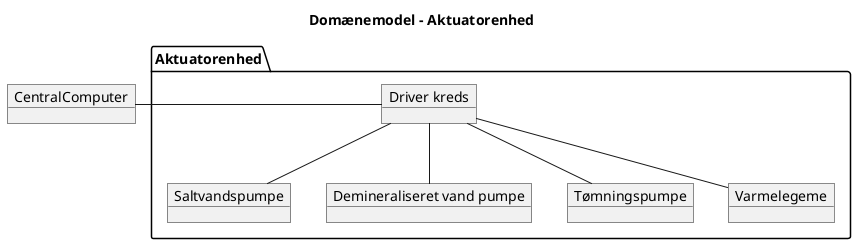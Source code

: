 @startuml AE_Domaene
title Domænemodel - Aktuatorenhed

object "CentralComputer" as cc 

package "Aktuatorenhed" {
object "Driver kreds" as dk
object "Saltvandspumpe" as sp
object "Demineraliseret vand pumpe" as  dp
object "Tømningspumpe" as tp
object "Varmelegeme" as v

}


cc - dk
dk -- sp
dk -- dp
dk-- tp
dk -- v
@enduml